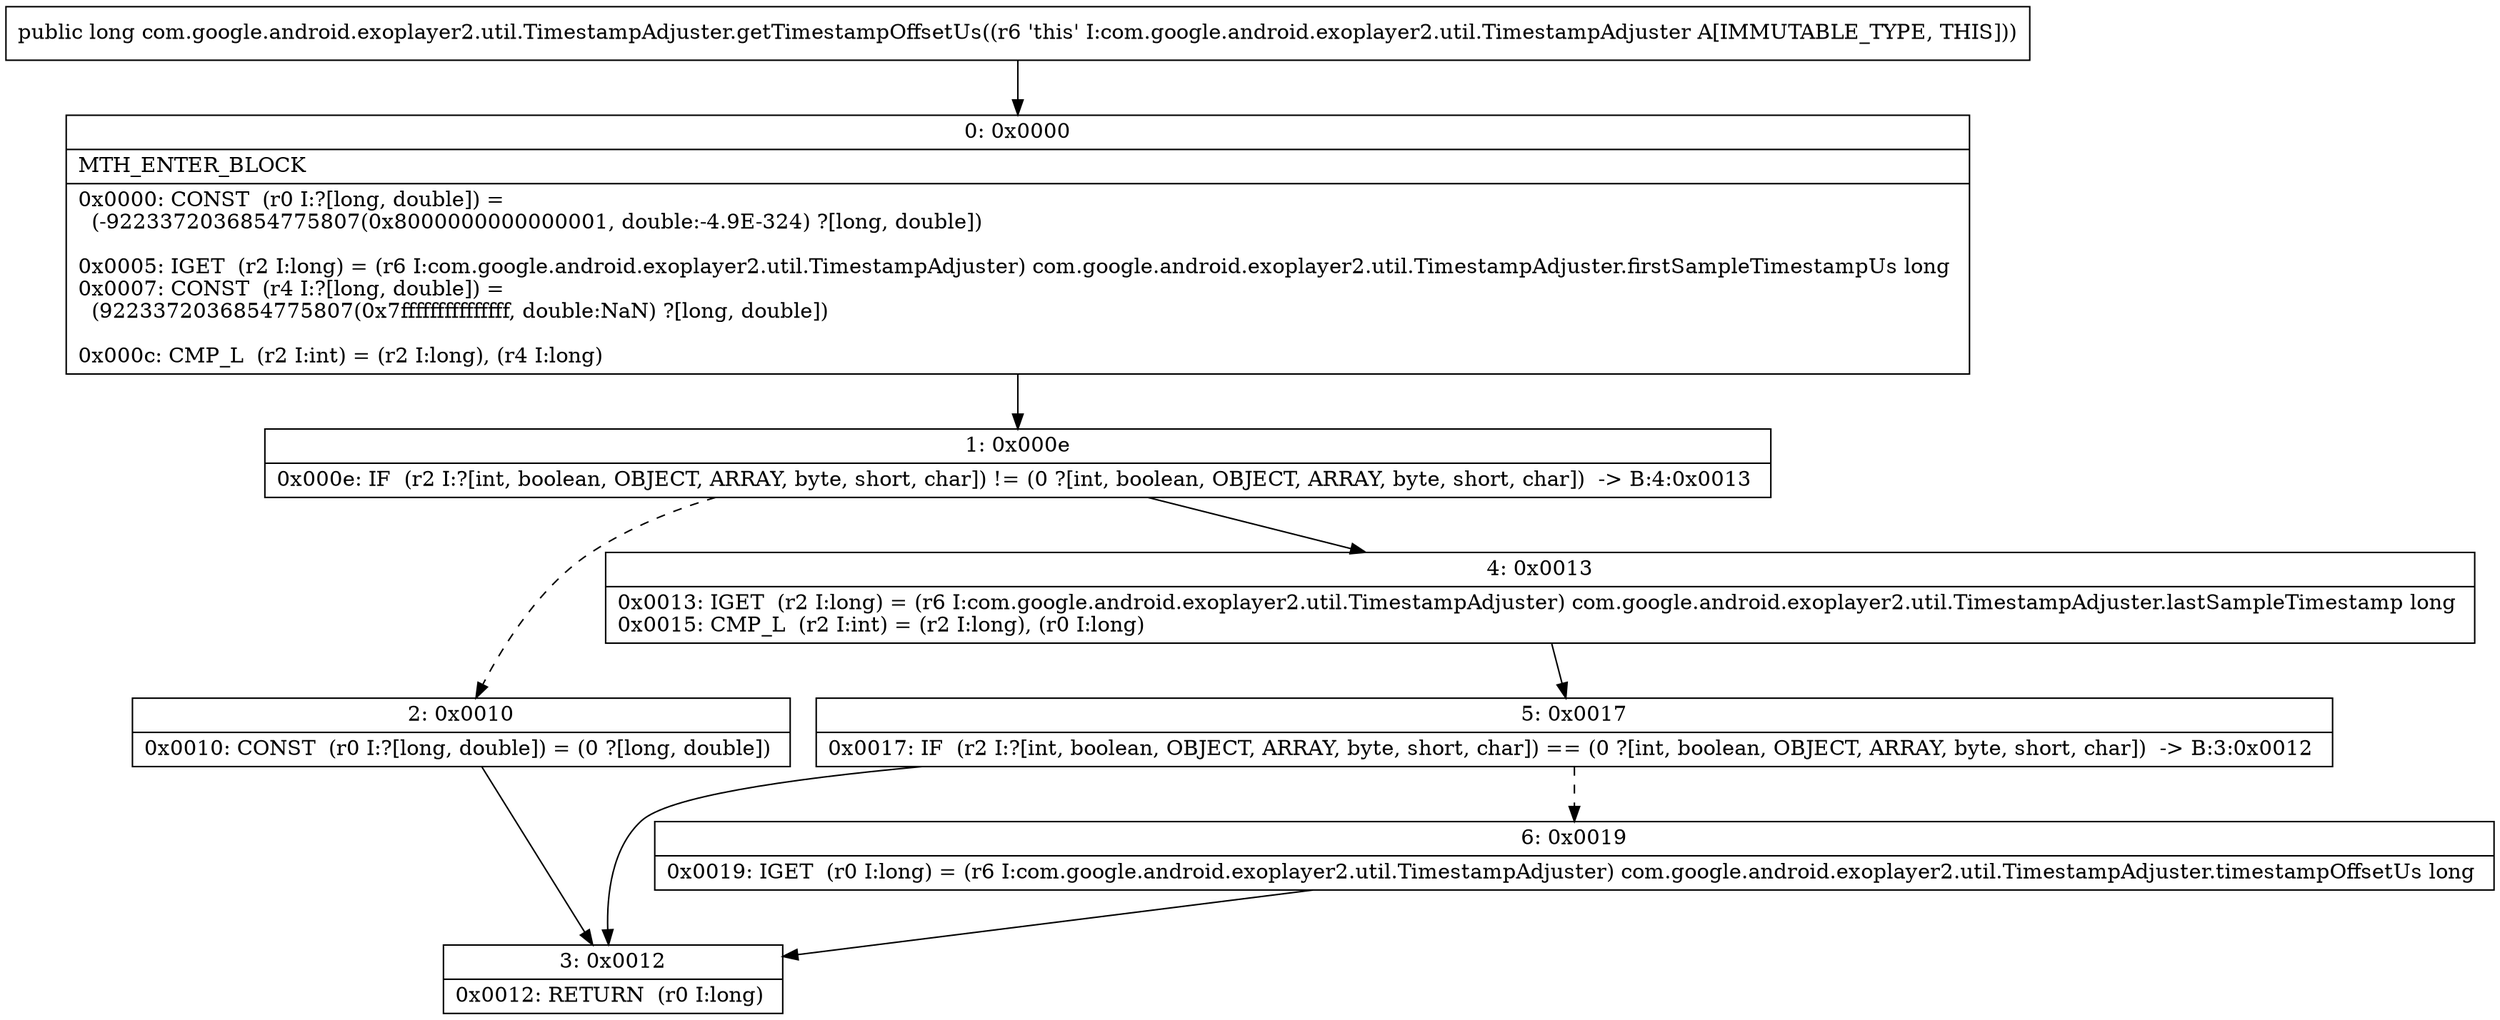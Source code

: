 digraph "CFG forcom.google.android.exoplayer2.util.TimestampAdjuster.getTimestampOffsetUs()J" {
Node_0 [shape=record,label="{0\:\ 0x0000|MTH_ENTER_BLOCK\l|0x0000: CONST  (r0 I:?[long, double]) = \l  (\-9223372036854775807(0x8000000000000001, double:\-4.9E\-324) ?[long, double])\l \l0x0005: IGET  (r2 I:long) = (r6 I:com.google.android.exoplayer2.util.TimestampAdjuster) com.google.android.exoplayer2.util.TimestampAdjuster.firstSampleTimestampUs long \l0x0007: CONST  (r4 I:?[long, double]) = \l  (9223372036854775807(0x7fffffffffffffff, double:NaN) ?[long, double])\l \l0x000c: CMP_L  (r2 I:int) = (r2 I:long), (r4 I:long) \l}"];
Node_1 [shape=record,label="{1\:\ 0x000e|0x000e: IF  (r2 I:?[int, boolean, OBJECT, ARRAY, byte, short, char]) != (0 ?[int, boolean, OBJECT, ARRAY, byte, short, char])  \-\> B:4:0x0013 \l}"];
Node_2 [shape=record,label="{2\:\ 0x0010|0x0010: CONST  (r0 I:?[long, double]) = (0 ?[long, double]) \l}"];
Node_3 [shape=record,label="{3\:\ 0x0012|0x0012: RETURN  (r0 I:long) \l}"];
Node_4 [shape=record,label="{4\:\ 0x0013|0x0013: IGET  (r2 I:long) = (r6 I:com.google.android.exoplayer2.util.TimestampAdjuster) com.google.android.exoplayer2.util.TimestampAdjuster.lastSampleTimestamp long \l0x0015: CMP_L  (r2 I:int) = (r2 I:long), (r0 I:long) \l}"];
Node_5 [shape=record,label="{5\:\ 0x0017|0x0017: IF  (r2 I:?[int, boolean, OBJECT, ARRAY, byte, short, char]) == (0 ?[int, boolean, OBJECT, ARRAY, byte, short, char])  \-\> B:3:0x0012 \l}"];
Node_6 [shape=record,label="{6\:\ 0x0019|0x0019: IGET  (r0 I:long) = (r6 I:com.google.android.exoplayer2.util.TimestampAdjuster) com.google.android.exoplayer2.util.TimestampAdjuster.timestampOffsetUs long \l}"];
MethodNode[shape=record,label="{public long com.google.android.exoplayer2.util.TimestampAdjuster.getTimestampOffsetUs((r6 'this' I:com.google.android.exoplayer2.util.TimestampAdjuster A[IMMUTABLE_TYPE, THIS])) }"];
MethodNode -> Node_0;
Node_0 -> Node_1;
Node_1 -> Node_2[style=dashed];
Node_1 -> Node_4;
Node_2 -> Node_3;
Node_4 -> Node_5;
Node_5 -> Node_3;
Node_5 -> Node_6[style=dashed];
Node_6 -> Node_3;
}

